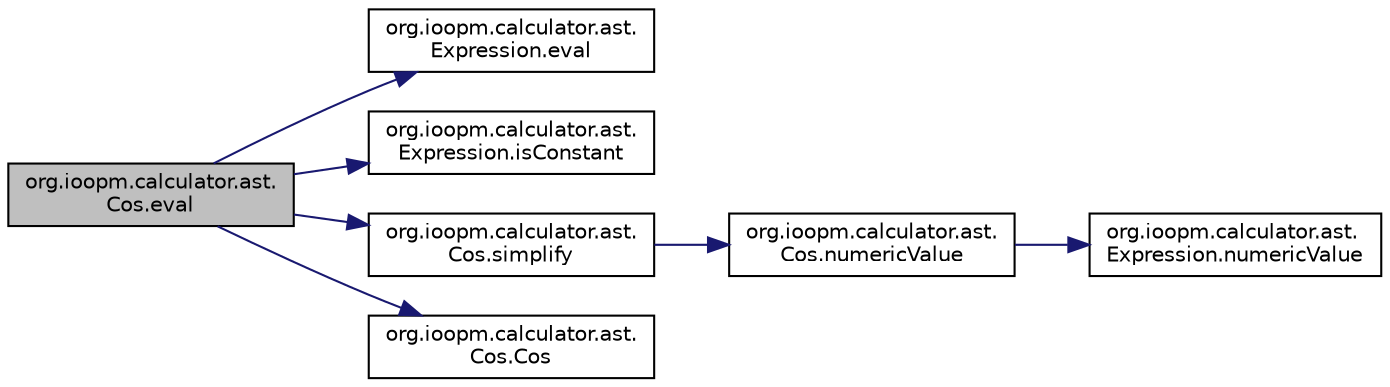 digraph "org.ioopm.calculator.ast.Cos.eval"
{
  edge [fontname="Helvetica",fontsize="10",labelfontname="Helvetica",labelfontsize="10"];
  node [fontname="Helvetica",fontsize="10",shape=record];
  rankdir="LR";
  Node3 [label="org.ioopm.calculator.ast.\lCos.eval",height=0.2,width=0.4,color="black", fillcolor="grey75", style="filled", fontcolor="black"];
  Node3 -> Node4 [color="midnightblue",fontsize="10",style="solid",fontname="Helvetica"];
  Node4 [label="org.ioopm.calculator.ast.\lExpression.eval",height=0.2,width=0.4,color="black", fillcolor="white", style="filled",URL="$classorg_1_1ioopm_1_1calculator_1_1ast_1_1_expression.html#a9ac3471bcbb05a5388edd97b03969bfb",tooltip="Evaluates an expression, simplifying it as much as possible. "];
  Node3 -> Node5 [color="midnightblue",fontsize="10",style="solid",fontname="Helvetica"];
  Node5 [label="org.ioopm.calculator.ast.\lExpression.isConstant",height=0.2,width=0.4,color="black", fillcolor="white", style="filled",URL="$classorg_1_1ioopm_1_1calculator_1_1ast_1_1_expression.html#a45cc0a0e20b4a2b5c790a63924d77276",tooltip="Returns true if called by an object of class Constant. "];
  Node3 -> Node6 [color="midnightblue",fontsize="10",style="solid",fontname="Helvetica"];
  Node6 [label="org.ioopm.calculator.ast.\lCos.simplify",height=0.2,width=0.4,color="black", fillcolor="white", style="filled",URL="$classorg_1_1ioopm_1_1calculator_1_1ast_1_1_cos.html#aac44855a715c4b3fce93da0f609637a8"];
  Node6 -> Node7 [color="midnightblue",fontsize="10",style="solid",fontname="Helvetica"];
  Node7 [label="org.ioopm.calculator.ast.\lCos.numericValue",height=0.2,width=0.4,color="black", fillcolor="white", style="filled",URL="$classorg_1_1ioopm_1_1calculator_1_1ast_1_1_cos.html#a8a3963e1777c81fa6b675aee7b4a9aff"];
  Node7 -> Node8 [color="midnightblue",fontsize="10",style="solid",fontname="Helvetica"];
  Node8 [label="org.ioopm.calculator.ast.\lExpression.numericValue",height=0.2,width=0.4,color="black", fillcolor="white", style="filled",URL="$classorg_1_1ioopm_1_1calculator_1_1ast_1_1_expression.html#a079311e633b38cf50ce8fb41407e0b26",tooltip="Evaluates the numeric value of an expression. "];
  Node3 -> Node9 [color="midnightblue",fontsize="10",style="solid",fontname="Helvetica"];
  Node9 [label="org.ioopm.calculator.ast.\lCos.Cos",height=0.2,width=0.4,color="black", fillcolor="white", style="filled",URL="$classorg_1_1ioopm_1_1calculator_1_1ast_1_1_cos.html#a3385021658a1014b3b1cb64f6930f0ea"];
}
